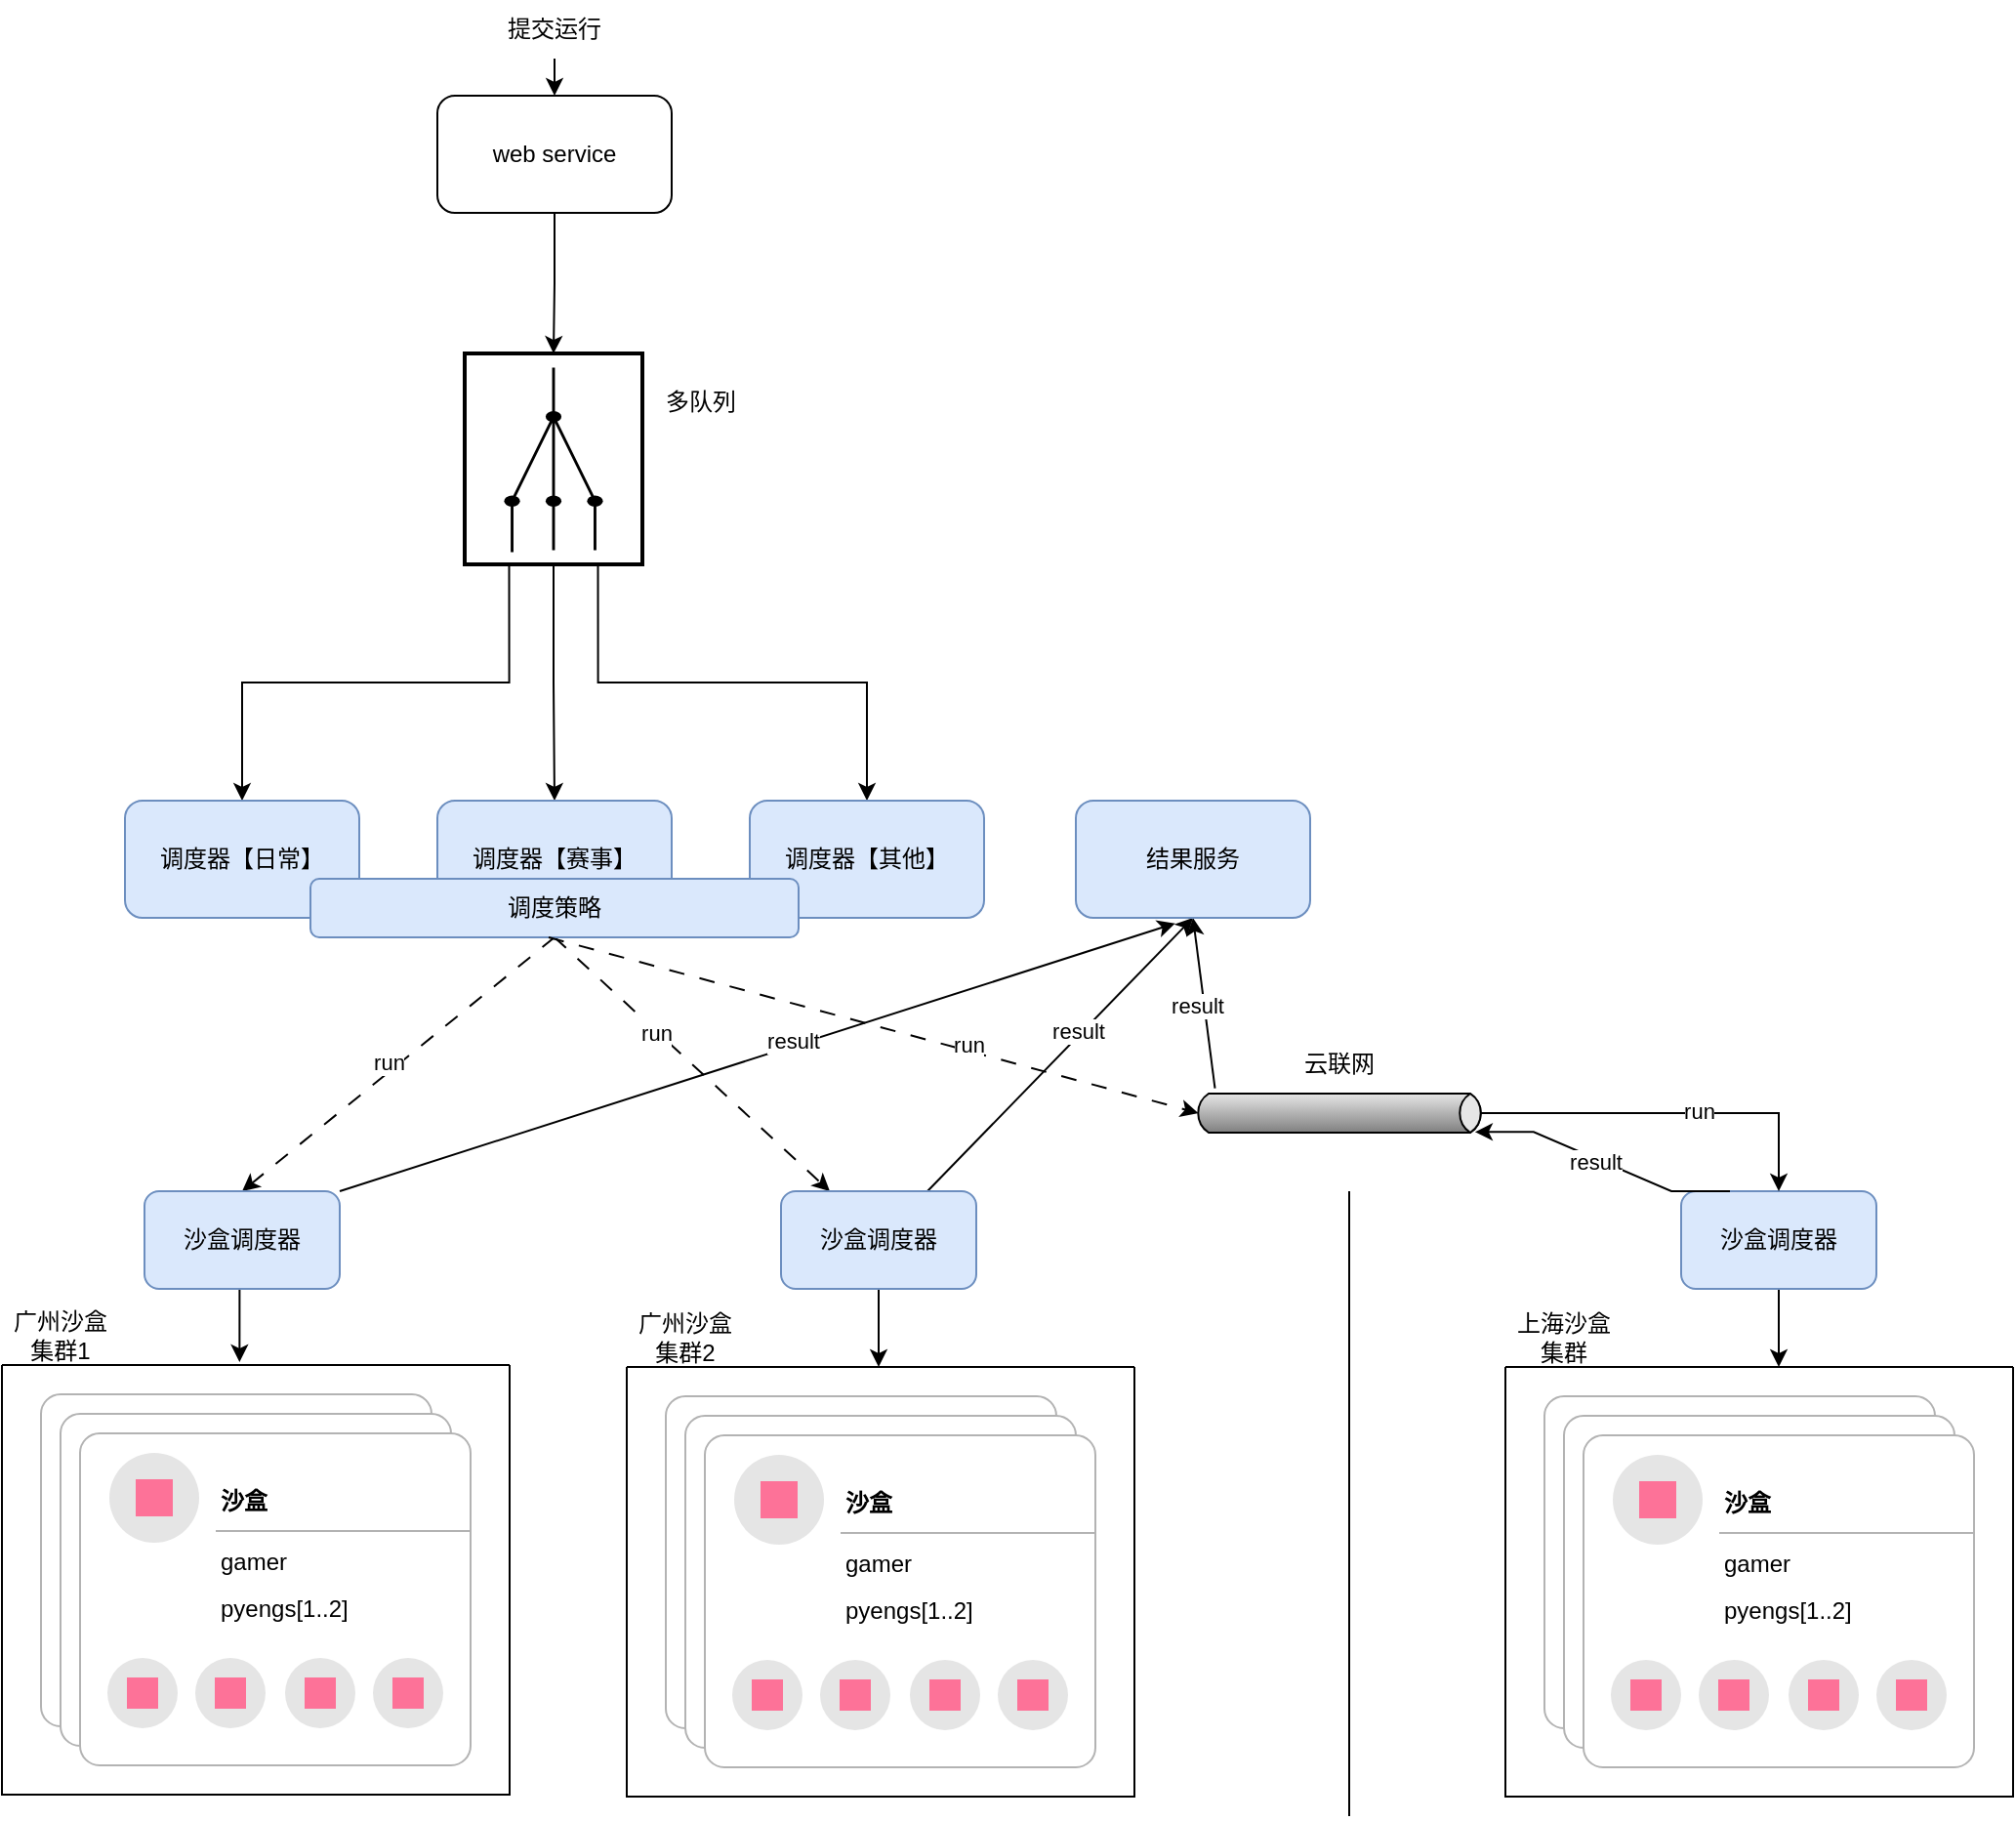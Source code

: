 <mxfile version="23.0.2" type="github">
  <diagram name="Page-1" id="2YBvvXClWsGukQMizWep">
    <mxGraphModel dx="2109" dy="701" grid="1" gridSize="10" guides="1" tooltips="1" connect="1" arrows="1" fold="1" page="1" pageScale="1" pageWidth="850" pageHeight="1100" math="0" shadow="0">
      <root>
        <mxCell id="0" />
        <mxCell id="1" parent="0" />
        <mxCell id="tqVgQ0UVKhWxxZq-fLlv-146" style="edgeStyle=orthogonalEdgeStyle;rounded=0;orthogonalLoop=1;jettySize=auto;html=1;exitX=0.5;exitY=1;exitDx=0;exitDy=0;entryX=0;entryY=0.5;entryDx=0;entryDy=0;entryPerimeter=0;" parent="1" source="tqVgQ0UVKhWxxZq-fLlv-1" target="tqVgQ0UVKhWxxZq-fLlv-4" edge="1">
          <mxGeometry relative="1" as="geometry">
            <mxPoint x="108" y="290" as="targetPoint" />
            <mxPoint x="-52" y="229" as="sourcePoint" />
          </mxGeometry>
        </mxCell>
        <mxCell id="tqVgQ0UVKhWxxZq-fLlv-1" value="web service" style="rounded=1;whiteSpace=wrap;html=1;" parent="1" vertex="1">
          <mxGeometry x="83" y="159" width="120" height="60" as="geometry" />
        </mxCell>
        <mxCell id="tqVgQ0UVKhWxxZq-fLlv-2" value="" style="endArrow=classic;html=1;rounded=0;entryX=0.5;entryY=0;entryDx=0;entryDy=0;" parent="1" target="tqVgQ0UVKhWxxZq-fLlv-1" edge="1">
          <mxGeometry width="50" height="50" relative="1" as="geometry">
            <mxPoint x="143" y="140" as="sourcePoint" />
            <mxPoint x="173" y="100" as="targetPoint" />
          </mxGeometry>
        </mxCell>
        <mxCell id="tqVgQ0UVKhWxxZq-fLlv-3" value="提交运行" style="text;html=1;strokeColor=none;fillColor=none;align=center;verticalAlign=middle;whiteSpace=wrap;rounded=0;" parent="1" vertex="1">
          <mxGeometry x="113" y="110" width="60" height="30" as="geometry" />
        </mxCell>
        <mxCell id="tqVgQ0UVKhWxxZq-fLlv-150" style="edgeStyle=orthogonalEdgeStyle;rounded=0;orthogonalLoop=1;jettySize=auto;html=1;exitX=1;exitY=0.75;exitDx=0;exitDy=0;exitPerimeter=0;entryX=0.5;entryY=0;entryDx=0;entryDy=0;" parent="1" source="tqVgQ0UVKhWxxZq-fLlv-4" target="tqVgQ0UVKhWxxZq-fLlv-6" edge="1">
          <mxGeometry relative="1" as="geometry" />
        </mxCell>
        <mxCell id="tqVgQ0UVKhWxxZq-fLlv-151" style="edgeStyle=orthogonalEdgeStyle;rounded=0;orthogonalLoop=1;jettySize=auto;html=1;exitX=1;exitY=0.5;exitDx=0;exitDy=0;exitPerimeter=0;entryX=0.5;entryY=0;entryDx=0;entryDy=0;" parent="1" source="tqVgQ0UVKhWxxZq-fLlv-4" target="tqVgQ0UVKhWxxZq-fLlv-148" edge="1">
          <mxGeometry relative="1" as="geometry" />
        </mxCell>
        <mxCell id="tqVgQ0UVKhWxxZq-fLlv-152" style="edgeStyle=orthogonalEdgeStyle;rounded=0;orthogonalLoop=1;jettySize=auto;html=1;exitX=1;exitY=0.25;exitDx=0;exitDy=0;exitPerimeter=0;entryX=0.5;entryY=0;entryDx=0;entryDy=0;" parent="1" source="tqVgQ0UVKhWxxZq-fLlv-4" target="tqVgQ0UVKhWxxZq-fLlv-149" edge="1">
          <mxGeometry relative="1" as="geometry" />
        </mxCell>
        <mxCell id="tqVgQ0UVKhWxxZq-fLlv-4" value="" style="html=1;strokeWidth=2;outlineConnect=0;dashed=0;align=center;fontSize=8;fillColor=none;verticalLabelPosition=bottom;verticalAlign=top;shape=mxgraph.eip.recipient_list;rotation=90;" parent="1" vertex="1">
          <mxGeometry x="88.5" y="299.5" width="108" height="91" as="geometry" />
        </mxCell>
        <mxCell id="tqVgQ0UVKhWxxZq-fLlv-160" style="rounded=0;orthogonalLoop=1;jettySize=auto;html=1;exitX=0.5;exitY=1;exitDx=0;exitDy=0;entryX=0.5;entryY=0;entryDx=0;entryDy=0;dashed=1;dashPattern=8 8;" parent="1" source="tqVgQ0UVKhWxxZq-fLlv-155" target="tqVgQ0UVKhWxxZq-fLlv-154" edge="1">
          <mxGeometry relative="1" as="geometry">
            <mxPoint x="-12" y="609" as="targetPoint" />
          </mxGeometry>
        </mxCell>
        <mxCell id="tqVgQ0UVKhWxxZq-fLlv-181" value="run" style="edgeLabel;html=1;align=center;verticalAlign=middle;resizable=0;points=[];" parent="tqVgQ0UVKhWxxZq-fLlv-160" vertex="1" connectable="0">
          <mxGeometry x="0.032" y="-4" relative="1" as="geometry">
            <mxPoint as="offset" />
          </mxGeometry>
        </mxCell>
        <mxCell id="tqVgQ0UVKhWxxZq-fLlv-170" style="rounded=0;orthogonalLoop=1;jettySize=auto;html=1;entryX=0.25;entryY=0;entryDx=0;entryDy=0;dashed=1;dashPattern=8 8;exitX=0.5;exitY=1;exitDx=0;exitDy=0;" parent="1" source="tqVgQ0UVKhWxxZq-fLlv-155" target="tqVgQ0UVKhWxxZq-fLlv-163" edge="1">
          <mxGeometry relative="1" as="geometry">
            <mxPoint x="140" y="600" as="sourcePoint" />
          </mxGeometry>
        </mxCell>
        <mxCell id="tqVgQ0UVKhWxxZq-fLlv-182" value="run" style="edgeLabel;html=1;align=center;verticalAlign=middle;resizable=0;points=[];" parent="tqVgQ0UVKhWxxZq-fLlv-170" vertex="1" connectable="0">
          <mxGeometry x="-0.256" y="-1" relative="1" as="geometry">
            <mxPoint as="offset" />
          </mxGeometry>
        </mxCell>
        <mxCell id="tqVgQ0UVKhWxxZq-fLlv-6" value="调度器【日常】" style="rounded=1;whiteSpace=wrap;html=1;fillColor=#dae8fc;strokeColor=#6c8ebf;" parent="1" vertex="1">
          <mxGeometry x="-77" y="520" width="120" height="60" as="geometry" />
        </mxCell>
        <mxCell id="tqVgQ0UVKhWxxZq-fLlv-55" value="" style="group" parent="1" vertex="1" connectable="0">
          <mxGeometry x="630" y="780" width="260" height="250" as="geometry" />
        </mxCell>
        <mxCell id="tqVgQ0UVKhWxxZq-fLlv-10" value="" style="swimlane;startSize=0;" parent="tqVgQ0UVKhWxxZq-fLlv-55" vertex="1">
          <mxGeometry y="30" width="260" height="220" as="geometry">
            <mxRectangle y="30" width="50" height="40" as="alternateBounds" />
          </mxGeometry>
        </mxCell>
        <mxCell id="tqVgQ0UVKhWxxZq-fLlv-13" value="" style="rounded=1;whiteSpace=wrap;html=1;strokeColor=#B3B3B3;arcSize=20;absoluteArcSize=1;" parent="tqVgQ0UVKhWxxZq-fLlv-10" vertex="1">
          <mxGeometry x="20" y="15" width="200" height="170" as="geometry" />
        </mxCell>
        <mxCell id="tqVgQ0UVKhWxxZq-fLlv-14" value="" style="ellipse;whiteSpace=wrap;html=1;aspect=fixed;strokeColor=none;fillColor=#e5e5e5;part=1;" parent="tqVgQ0UVKhWxxZq-fLlv-13" vertex="1">
          <mxGeometry width="46" height="46" relative="1" as="geometry">
            <mxPoint x="15" y="10" as="offset" />
          </mxGeometry>
        </mxCell>
        <mxCell id="tqVgQ0UVKhWxxZq-fLlv-15" value="" style="html=1;strokeColor=none;fillColor=#fd7298;part=1;" parent="tqVgQ0UVKhWxxZq-fLlv-14" vertex="1">
          <mxGeometry x="0.5" y="0.5" width="19" height="19" relative="1" as="geometry">
            <mxPoint x="-9.5" y="-9.5" as="offset" />
          </mxGeometry>
        </mxCell>
        <mxCell id="tqVgQ0UVKhWxxZq-fLlv-16" value="沙盒" style="shape=partialRectangle;whiteSpace=wrap;html=1;top=0;left=0;fillColor=none;right=0;fontStyle=1;align=left;strokeColor=#B3B3B3;part=1;" parent="tqVgQ0UVKhWxxZq-fLlv-13" vertex="1">
          <mxGeometry x="1" width="130" height="30" relative="1" as="geometry">
            <mxPoint x="-130" y="20" as="offset" />
          </mxGeometry>
        </mxCell>
        <mxCell id="tqVgQ0UVKhWxxZq-fLlv-17" value="gamer" style="text;html=1;strokeColor=none;fillColor=none;align=left;verticalAlign=middle;whiteSpace=wrap;rounded=0;part=1;" parent="tqVgQ0UVKhWxxZq-fLlv-13" vertex="1">
          <mxGeometry x="1" width="130" height="24" relative="1" as="geometry">
            <mxPoint x="-130" y="54" as="offset" />
          </mxGeometry>
        </mxCell>
        <mxCell id="tqVgQ0UVKhWxxZq-fLlv-18" value="pyengs[1..2]" style="text;html=1;strokeColor=none;fillColor=none;align=left;verticalAlign=middle;whiteSpace=wrap;rounded=0;part=1;" parent="tqVgQ0UVKhWxxZq-fLlv-13" vertex="1">
          <mxGeometry x="1" width="130" height="24" relative="1" as="geometry">
            <mxPoint x="-130" y="78" as="offset" />
          </mxGeometry>
        </mxCell>
        <mxCell id="tqVgQ0UVKhWxxZq-fLlv-19" value="" style="ellipse;whiteSpace=wrap;html=1;aspect=fixed;strokeColor=none;fillColor=#e5e5e5;part=1;" parent="tqVgQ0UVKhWxxZq-fLlv-13" vertex="1">
          <mxGeometry x="0.5" y="1" width="36" height="36" relative="1" as="geometry">
            <mxPoint x="-86" y="-55" as="offset" />
          </mxGeometry>
        </mxCell>
        <mxCell id="tqVgQ0UVKhWxxZq-fLlv-20" value="" style="html=1;strokeColor=none;fillColor=#fd7298;part=1;" parent="tqVgQ0UVKhWxxZq-fLlv-19" vertex="1">
          <mxGeometry x="0.5" y="0.5" width="16" height="16" relative="1" as="geometry">
            <mxPoint x="-8" y="-8" as="offset" />
          </mxGeometry>
        </mxCell>
        <mxCell id="tqVgQ0UVKhWxxZq-fLlv-21" value="" style="ellipse;whiteSpace=wrap;html=1;aspect=fixed;strokeColor=none;fillColor=#e5e5e5;part=1;" parent="tqVgQ0UVKhWxxZq-fLlv-13" vertex="1">
          <mxGeometry x="0.5" y="1" width="36" height="36" relative="1" as="geometry">
            <mxPoint x="-41" y="-55" as="offset" />
          </mxGeometry>
        </mxCell>
        <mxCell id="tqVgQ0UVKhWxxZq-fLlv-22" value="" style="html=1;strokeColor=none;fillColor=#fd7298;part=1;" parent="tqVgQ0UVKhWxxZq-fLlv-21" vertex="1">
          <mxGeometry x="0.5" y="0.5" width="16" height="16" relative="1" as="geometry">
            <mxPoint x="-8" y="-8" as="offset" />
          </mxGeometry>
        </mxCell>
        <mxCell id="tqVgQ0UVKhWxxZq-fLlv-23" value="" style="ellipse;whiteSpace=wrap;html=1;aspect=fixed;strokeColor=none;fillColor=#e5e5e5;part=1;" parent="tqVgQ0UVKhWxxZq-fLlv-13" vertex="1">
          <mxGeometry x="0.5" y="1" width="36" height="36" relative="1" as="geometry">
            <mxPoint x="5" y="-55" as="offset" />
          </mxGeometry>
        </mxCell>
        <mxCell id="tqVgQ0UVKhWxxZq-fLlv-24" value="" style="html=1;strokeColor=none;fillColor=#fd7298;part=1;" parent="tqVgQ0UVKhWxxZq-fLlv-23" vertex="1">
          <mxGeometry x="0.5" y="0.5" width="16" height="16" relative="1" as="geometry">
            <mxPoint x="-8" y="-8" as="offset" />
          </mxGeometry>
        </mxCell>
        <mxCell id="tqVgQ0UVKhWxxZq-fLlv-25" value="" style="ellipse;whiteSpace=wrap;html=1;aspect=fixed;strokeColor=none;fillColor=#e5e5e5;part=1;" parent="tqVgQ0UVKhWxxZq-fLlv-13" vertex="1">
          <mxGeometry x="0.5" y="1" width="36" height="36" relative="1" as="geometry">
            <mxPoint x="50" y="-55" as="offset" />
          </mxGeometry>
        </mxCell>
        <mxCell id="tqVgQ0UVKhWxxZq-fLlv-26" value="" style="html=1;strokeColor=none;fillColor=#fd7298;part=1;" parent="tqVgQ0UVKhWxxZq-fLlv-25" vertex="1">
          <mxGeometry x="0.5" y="0.5" width="16" height="16" relative="1" as="geometry">
            <mxPoint x="-8" y="-8" as="offset" />
          </mxGeometry>
        </mxCell>
        <mxCell id="tqVgQ0UVKhWxxZq-fLlv-11" value="上海沙盒集群" style="text;html=1;strokeColor=none;fillColor=none;align=center;verticalAlign=middle;whiteSpace=wrap;rounded=0;" parent="tqVgQ0UVKhWxxZq-fLlv-55" vertex="1">
          <mxGeometry width="60" height="30" as="geometry" />
        </mxCell>
        <mxCell id="tqVgQ0UVKhWxxZq-fLlv-27" value="" style="rounded=1;whiteSpace=wrap;html=1;strokeColor=#B3B3B3;arcSize=20;absoluteArcSize=1;" parent="tqVgQ0UVKhWxxZq-fLlv-55" vertex="1">
          <mxGeometry x="30" y="55" width="200" height="170" as="geometry" />
        </mxCell>
        <mxCell id="tqVgQ0UVKhWxxZq-fLlv-28" value="" style="ellipse;whiteSpace=wrap;html=1;aspect=fixed;strokeColor=none;fillColor=#e5e5e5;part=1;" parent="tqVgQ0UVKhWxxZq-fLlv-27" vertex="1">
          <mxGeometry width="46" height="46" relative="1" as="geometry">
            <mxPoint x="15" y="10" as="offset" />
          </mxGeometry>
        </mxCell>
        <mxCell id="tqVgQ0UVKhWxxZq-fLlv-29" value="" style="html=1;strokeColor=none;fillColor=#fd7298;part=1;" parent="tqVgQ0UVKhWxxZq-fLlv-28" vertex="1">
          <mxGeometry x="0.5" y="0.5" width="19" height="19" relative="1" as="geometry">
            <mxPoint x="-9.5" y="-9.5" as="offset" />
          </mxGeometry>
        </mxCell>
        <mxCell id="tqVgQ0UVKhWxxZq-fLlv-30" value="沙盒" style="shape=partialRectangle;whiteSpace=wrap;html=1;top=0;left=0;fillColor=none;right=0;fontStyle=1;align=left;strokeColor=#B3B3B3;part=1;" parent="tqVgQ0UVKhWxxZq-fLlv-27" vertex="1">
          <mxGeometry x="1" width="130" height="30" relative="1" as="geometry">
            <mxPoint x="-130" y="20" as="offset" />
          </mxGeometry>
        </mxCell>
        <mxCell id="tqVgQ0UVKhWxxZq-fLlv-31" value="gamer" style="text;html=1;strokeColor=none;fillColor=none;align=left;verticalAlign=middle;whiteSpace=wrap;rounded=0;part=1;" parent="tqVgQ0UVKhWxxZq-fLlv-27" vertex="1">
          <mxGeometry x="1" width="130" height="24" relative="1" as="geometry">
            <mxPoint x="-130" y="54" as="offset" />
          </mxGeometry>
        </mxCell>
        <mxCell id="tqVgQ0UVKhWxxZq-fLlv-32" value="pyengs[1..2]" style="text;html=1;strokeColor=none;fillColor=none;align=left;verticalAlign=middle;whiteSpace=wrap;rounded=0;part=1;" parent="tqVgQ0UVKhWxxZq-fLlv-27" vertex="1">
          <mxGeometry x="1" width="130" height="24" relative="1" as="geometry">
            <mxPoint x="-130" y="78" as="offset" />
          </mxGeometry>
        </mxCell>
        <mxCell id="tqVgQ0UVKhWxxZq-fLlv-33" value="" style="ellipse;whiteSpace=wrap;html=1;aspect=fixed;strokeColor=none;fillColor=#e5e5e5;part=1;" parent="tqVgQ0UVKhWxxZq-fLlv-27" vertex="1">
          <mxGeometry x="0.5" y="1" width="36" height="36" relative="1" as="geometry">
            <mxPoint x="-86" y="-55" as="offset" />
          </mxGeometry>
        </mxCell>
        <mxCell id="tqVgQ0UVKhWxxZq-fLlv-34" value="" style="html=1;strokeColor=none;fillColor=#fd7298;part=1;" parent="tqVgQ0UVKhWxxZq-fLlv-33" vertex="1">
          <mxGeometry x="0.5" y="0.5" width="16" height="16" relative="1" as="geometry">
            <mxPoint x="-8" y="-8" as="offset" />
          </mxGeometry>
        </mxCell>
        <mxCell id="tqVgQ0UVKhWxxZq-fLlv-35" value="" style="ellipse;whiteSpace=wrap;html=1;aspect=fixed;strokeColor=none;fillColor=#e5e5e5;part=1;" parent="tqVgQ0UVKhWxxZq-fLlv-27" vertex="1">
          <mxGeometry x="0.5" y="1" width="36" height="36" relative="1" as="geometry">
            <mxPoint x="-41" y="-55" as="offset" />
          </mxGeometry>
        </mxCell>
        <mxCell id="tqVgQ0UVKhWxxZq-fLlv-36" value="" style="html=1;strokeColor=none;fillColor=#fd7298;part=1;" parent="tqVgQ0UVKhWxxZq-fLlv-35" vertex="1">
          <mxGeometry x="0.5" y="0.5" width="16" height="16" relative="1" as="geometry">
            <mxPoint x="-8" y="-8" as="offset" />
          </mxGeometry>
        </mxCell>
        <mxCell id="tqVgQ0UVKhWxxZq-fLlv-37" value="" style="ellipse;whiteSpace=wrap;html=1;aspect=fixed;strokeColor=none;fillColor=#e5e5e5;part=1;" parent="tqVgQ0UVKhWxxZq-fLlv-27" vertex="1">
          <mxGeometry x="0.5" y="1" width="36" height="36" relative="1" as="geometry">
            <mxPoint x="5" y="-55" as="offset" />
          </mxGeometry>
        </mxCell>
        <mxCell id="tqVgQ0UVKhWxxZq-fLlv-38" value="" style="html=1;strokeColor=none;fillColor=#fd7298;part=1;" parent="tqVgQ0UVKhWxxZq-fLlv-37" vertex="1">
          <mxGeometry x="0.5" y="0.5" width="16" height="16" relative="1" as="geometry">
            <mxPoint x="-8" y="-8" as="offset" />
          </mxGeometry>
        </mxCell>
        <mxCell id="tqVgQ0UVKhWxxZq-fLlv-39" value="" style="ellipse;whiteSpace=wrap;html=1;aspect=fixed;strokeColor=none;fillColor=#e5e5e5;part=1;" parent="tqVgQ0UVKhWxxZq-fLlv-27" vertex="1">
          <mxGeometry x="0.5" y="1" width="36" height="36" relative="1" as="geometry">
            <mxPoint x="50" y="-55" as="offset" />
          </mxGeometry>
        </mxCell>
        <mxCell id="tqVgQ0UVKhWxxZq-fLlv-40" value="" style="html=1;strokeColor=none;fillColor=#fd7298;part=1;" parent="tqVgQ0UVKhWxxZq-fLlv-39" vertex="1">
          <mxGeometry x="0.5" y="0.5" width="16" height="16" relative="1" as="geometry">
            <mxPoint x="-8" y="-8" as="offset" />
          </mxGeometry>
        </mxCell>
        <mxCell id="tqVgQ0UVKhWxxZq-fLlv-41" value="" style="rounded=1;whiteSpace=wrap;html=1;strokeColor=#B3B3B3;arcSize=20;absoluteArcSize=1;" parent="tqVgQ0UVKhWxxZq-fLlv-55" vertex="1">
          <mxGeometry x="40" y="65" width="200" height="170" as="geometry" />
        </mxCell>
        <mxCell id="tqVgQ0UVKhWxxZq-fLlv-42" value="" style="ellipse;whiteSpace=wrap;html=1;aspect=fixed;strokeColor=none;fillColor=#e5e5e5;part=1;" parent="tqVgQ0UVKhWxxZq-fLlv-41" vertex="1">
          <mxGeometry width="46" height="46" relative="1" as="geometry">
            <mxPoint x="15" y="10" as="offset" />
          </mxGeometry>
        </mxCell>
        <mxCell id="tqVgQ0UVKhWxxZq-fLlv-43" value="" style="html=1;strokeColor=none;fillColor=#fd7298;part=1;" parent="tqVgQ0UVKhWxxZq-fLlv-42" vertex="1">
          <mxGeometry x="0.5" y="0.5" width="19" height="19" relative="1" as="geometry">
            <mxPoint x="-9.5" y="-9.5" as="offset" />
          </mxGeometry>
        </mxCell>
        <mxCell id="tqVgQ0UVKhWxxZq-fLlv-44" value="沙盒" style="shape=partialRectangle;whiteSpace=wrap;html=1;top=0;left=0;fillColor=none;right=0;fontStyle=1;align=left;strokeColor=#B3B3B3;part=1;" parent="tqVgQ0UVKhWxxZq-fLlv-41" vertex="1">
          <mxGeometry x="1" width="130" height="30" relative="1" as="geometry">
            <mxPoint x="-130" y="20" as="offset" />
          </mxGeometry>
        </mxCell>
        <mxCell id="tqVgQ0UVKhWxxZq-fLlv-45" value="gamer" style="text;html=1;strokeColor=none;fillColor=none;align=left;verticalAlign=middle;whiteSpace=wrap;rounded=0;part=1;" parent="tqVgQ0UVKhWxxZq-fLlv-41" vertex="1">
          <mxGeometry x="1" width="130" height="24" relative="1" as="geometry">
            <mxPoint x="-130" y="54" as="offset" />
          </mxGeometry>
        </mxCell>
        <mxCell id="tqVgQ0UVKhWxxZq-fLlv-46" value="pyengs[1..2]" style="text;html=1;strokeColor=none;fillColor=none;align=left;verticalAlign=middle;whiteSpace=wrap;rounded=0;part=1;" parent="tqVgQ0UVKhWxxZq-fLlv-41" vertex="1">
          <mxGeometry x="1" width="130" height="24" relative="1" as="geometry">
            <mxPoint x="-130" y="78" as="offset" />
          </mxGeometry>
        </mxCell>
        <mxCell id="tqVgQ0UVKhWxxZq-fLlv-47" value="" style="ellipse;whiteSpace=wrap;html=1;aspect=fixed;strokeColor=none;fillColor=#e5e5e5;part=1;" parent="tqVgQ0UVKhWxxZq-fLlv-41" vertex="1">
          <mxGeometry x="0.5" y="1" width="36" height="36" relative="1" as="geometry">
            <mxPoint x="-86" y="-55" as="offset" />
          </mxGeometry>
        </mxCell>
        <mxCell id="tqVgQ0UVKhWxxZq-fLlv-48" value="" style="html=1;strokeColor=none;fillColor=#fd7298;part=1;" parent="tqVgQ0UVKhWxxZq-fLlv-47" vertex="1">
          <mxGeometry x="0.5" y="0.5" width="16" height="16" relative="1" as="geometry">
            <mxPoint x="-8" y="-8" as="offset" />
          </mxGeometry>
        </mxCell>
        <mxCell id="tqVgQ0UVKhWxxZq-fLlv-49" value="" style="ellipse;whiteSpace=wrap;html=1;aspect=fixed;strokeColor=none;fillColor=#e5e5e5;part=1;" parent="tqVgQ0UVKhWxxZq-fLlv-41" vertex="1">
          <mxGeometry x="0.5" y="1" width="36" height="36" relative="1" as="geometry">
            <mxPoint x="-41" y="-55" as="offset" />
          </mxGeometry>
        </mxCell>
        <mxCell id="tqVgQ0UVKhWxxZq-fLlv-50" value="" style="html=1;strokeColor=none;fillColor=#fd7298;part=1;" parent="tqVgQ0UVKhWxxZq-fLlv-49" vertex="1">
          <mxGeometry x="0.5" y="0.5" width="16" height="16" relative="1" as="geometry">
            <mxPoint x="-8" y="-8" as="offset" />
          </mxGeometry>
        </mxCell>
        <mxCell id="tqVgQ0UVKhWxxZq-fLlv-51" value="" style="ellipse;whiteSpace=wrap;html=1;aspect=fixed;strokeColor=none;fillColor=#e5e5e5;part=1;" parent="tqVgQ0UVKhWxxZq-fLlv-41" vertex="1">
          <mxGeometry x="0.5" y="1" width="36" height="36" relative="1" as="geometry">
            <mxPoint x="5" y="-55" as="offset" />
          </mxGeometry>
        </mxCell>
        <mxCell id="tqVgQ0UVKhWxxZq-fLlv-52" value="" style="html=1;strokeColor=none;fillColor=#fd7298;part=1;" parent="tqVgQ0UVKhWxxZq-fLlv-51" vertex="1">
          <mxGeometry x="0.5" y="0.5" width="16" height="16" relative="1" as="geometry">
            <mxPoint x="-8" y="-8" as="offset" />
          </mxGeometry>
        </mxCell>
        <mxCell id="tqVgQ0UVKhWxxZq-fLlv-53" value="" style="ellipse;whiteSpace=wrap;html=1;aspect=fixed;strokeColor=none;fillColor=#e5e5e5;part=1;" parent="tqVgQ0UVKhWxxZq-fLlv-41" vertex="1">
          <mxGeometry x="0.5" y="1" width="36" height="36" relative="1" as="geometry">
            <mxPoint x="50" y="-55" as="offset" />
          </mxGeometry>
        </mxCell>
        <mxCell id="tqVgQ0UVKhWxxZq-fLlv-54" value="" style="html=1;strokeColor=none;fillColor=#fd7298;part=1;" parent="tqVgQ0UVKhWxxZq-fLlv-53" vertex="1">
          <mxGeometry x="0.5" y="0.5" width="16" height="16" relative="1" as="geometry">
            <mxPoint x="-8" y="-8" as="offset" />
          </mxGeometry>
        </mxCell>
        <mxCell id="tqVgQ0UVKhWxxZq-fLlv-56" value="" style="group" parent="1" vertex="1" connectable="0">
          <mxGeometry x="-140" y="779" width="260" height="250" as="geometry" />
        </mxCell>
        <mxCell id="tqVgQ0UVKhWxxZq-fLlv-57" value="" style="swimlane;startSize=0;" parent="tqVgQ0UVKhWxxZq-fLlv-56" vertex="1">
          <mxGeometry y="30" width="260" height="220" as="geometry">
            <mxRectangle y="30" width="50" height="40" as="alternateBounds" />
          </mxGeometry>
        </mxCell>
        <mxCell id="tqVgQ0UVKhWxxZq-fLlv-58" value="" style="rounded=1;whiteSpace=wrap;html=1;strokeColor=#B3B3B3;arcSize=20;absoluteArcSize=1;" parent="tqVgQ0UVKhWxxZq-fLlv-57" vertex="1">
          <mxGeometry x="20" y="15" width="200" height="170" as="geometry" />
        </mxCell>
        <mxCell id="tqVgQ0UVKhWxxZq-fLlv-59" value="" style="ellipse;whiteSpace=wrap;html=1;aspect=fixed;strokeColor=none;fillColor=#e5e5e5;part=1;" parent="tqVgQ0UVKhWxxZq-fLlv-58" vertex="1">
          <mxGeometry width="46" height="46" relative="1" as="geometry">
            <mxPoint x="15" y="10" as="offset" />
          </mxGeometry>
        </mxCell>
        <mxCell id="tqVgQ0UVKhWxxZq-fLlv-60" value="" style="html=1;strokeColor=none;fillColor=#fd7298;part=1;" parent="tqVgQ0UVKhWxxZq-fLlv-59" vertex="1">
          <mxGeometry x="0.5" y="0.5" width="19" height="19" relative="1" as="geometry">
            <mxPoint x="-9.5" y="-9.5" as="offset" />
          </mxGeometry>
        </mxCell>
        <mxCell id="tqVgQ0UVKhWxxZq-fLlv-61" value="沙盒" style="shape=partialRectangle;whiteSpace=wrap;html=1;top=0;left=0;fillColor=none;right=0;fontStyle=1;align=left;strokeColor=#B3B3B3;part=1;" parent="tqVgQ0UVKhWxxZq-fLlv-58" vertex="1">
          <mxGeometry x="1" width="130" height="30" relative="1" as="geometry">
            <mxPoint x="-130" y="20" as="offset" />
          </mxGeometry>
        </mxCell>
        <mxCell id="tqVgQ0UVKhWxxZq-fLlv-62" value="gamer" style="text;html=1;strokeColor=none;fillColor=none;align=left;verticalAlign=middle;whiteSpace=wrap;rounded=0;part=1;" parent="tqVgQ0UVKhWxxZq-fLlv-58" vertex="1">
          <mxGeometry x="1" width="130" height="24" relative="1" as="geometry">
            <mxPoint x="-130" y="54" as="offset" />
          </mxGeometry>
        </mxCell>
        <mxCell id="tqVgQ0UVKhWxxZq-fLlv-63" value="pyengs[1..2]" style="text;html=1;strokeColor=none;fillColor=none;align=left;verticalAlign=middle;whiteSpace=wrap;rounded=0;part=1;" parent="tqVgQ0UVKhWxxZq-fLlv-58" vertex="1">
          <mxGeometry x="1" width="130" height="24" relative="1" as="geometry">
            <mxPoint x="-130" y="78" as="offset" />
          </mxGeometry>
        </mxCell>
        <mxCell id="tqVgQ0UVKhWxxZq-fLlv-64" value="" style="ellipse;whiteSpace=wrap;html=1;aspect=fixed;strokeColor=none;fillColor=#e5e5e5;part=1;" parent="tqVgQ0UVKhWxxZq-fLlv-58" vertex="1">
          <mxGeometry x="0.5" y="1" width="36" height="36" relative="1" as="geometry">
            <mxPoint x="-86" y="-55" as="offset" />
          </mxGeometry>
        </mxCell>
        <mxCell id="tqVgQ0UVKhWxxZq-fLlv-65" value="" style="html=1;strokeColor=none;fillColor=#fd7298;part=1;" parent="tqVgQ0UVKhWxxZq-fLlv-64" vertex="1">
          <mxGeometry x="0.5" y="0.5" width="16" height="16" relative="1" as="geometry">
            <mxPoint x="-8" y="-8" as="offset" />
          </mxGeometry>
        </mxCell>
        <mxCell id="tqVgQ0UVKhWxxZq-fLlv-66" value="" style="ellipse;whiteSpace=wrap;html=1;aspect=fixed;strokeColor=none;fillColor=#e5e5e5;part=1;" parent="tqVgQ0UVKhWxxZq-fLlv-58" vertex="1">
          <mxGeometry x="0.5" y="1" width="36" height="36" relative="1" as="geometry">
            <mxPoint x="-41" y="-55" as="offset" />
          </mxGeometry>
        </mxCell>
        <mxCell id="tqVgQ0UVKhWxxZq-fLlv-67" value="" style="html=1;strokeColor=none;fillColor=#fd7298;part=1;" parent="tqVgQ0UVKhWxxZq-fLlv-66" vertex="1">
          <mxGeometry x="0.5" y="0.5" width="16" height="16" relative="1" as="geometry">
            <mxPoint x="-8" y="-8" as="offset" />
          </mxGeometry>
        </mxCell>
        <mxCell id="tqVgQ0UVKhWxxZq-fLlv-68" value="" style="ellipse;whiteSpace=wrap;html=1;aspect=fixed;strokeColor=none;fillColor=#e5e5e5;part=1;" parent="tqVgQ0UVKhWxxZq-fLlv-58" vertex="1">
          <mxGeometry x="0.5" y="1" width="36" height="36" relative="1" as="geometry">
            <mxPoint x="5" y="-55" as="offset" />
          </mxGeometry>
        </mxCell>
        <mxCell id="tqVgQ0UVKhWxxZq-fLlv-69" value="" style="html=1;strokeColor=none;fillColor=#fd7298;part=1;" parent="tqVgQ0UVKhWxxZq-fLlv-68" vertex="1">
          <mxGeometry x="0.5" y="0.5" width="16" height="16" relative="1" as="geometry">
            <mxPoint x="-8" y="-8" as="offset" />
          </mxGeometry>
        </mxCell>
        <mxCell id="tqVgQ0UVKhWxxZq-fLlv-70" value="" style="ellipse;whiteSpace=wrap;html=1;aspect=fixed;strokeColor=none;fillColor=#e5e5e5;part=1;" parent="tqVgQ0UVKhWxxZq-fLlv-58" vertex="1">
          <mxGeometry x="0.5" y="1" width="36" height="36" relative="1" as="geometry">
            <mxPoint x="50" y="-55" as="offset" />
          </mxGeometry>
        </mxCell>
        <mxCell id="tqVgQ0UVKhWxxZq-fLlv-71" value="" style="html=1;strokeColor=none;fillColor=#fd7298;part=1;" parent="tqVgQ0UVKhWxxZq-fLlv-70" vertex="1">
          <mxGeometry x="0.5" y="0.5" width="16" height="16" relative="1" as="geometry">
            <mxPoint x="-8" y="-8" as="offset" />
          </mxGeometry>
        </mxCell>
        <mxCell id="tqVgQ0UVKhWxxZq-fLlv-72" value="广州沙盒集群1" style="text;html=1;strokeColor=none;fillColor=none;align=center;verticalAlign=middle;whiteSpace=wrap;rounded=0;" parent="tqVgQ0UVKhWxxZq-fLlv-56" vertex="1">
          <mxGeometry width="60" height="30" as="geometry" />
        </mxCell>
        <mxCell id="tqVgQ0UVKhWxxZq-fLlv-73" value="" style="rounded=1;whiteSpace=wrap;html=1;strokeColor=#B3B3B3;arcSize=20;absoluteArcSize=1;" parent="tqVgQ0UVKhWxxZq-fLlv-56" vertex="1">
          <mxGeometry x="30" y="55" width="200" height="170" as="geometry" />
        </mxCell>
        <mxCell id="tqVgQ0UVKhWxxZq-fLlv-74" value="" style="ellipse;whiteSpace=wrap;html=1;aspect=fixed;strokeColor=none;fillColor=#e5e5e5;part=1;" parent="tqVgQ0UVKhWxxZq-fLlv-73" vertex="1">
          <mxGeometry width="46" height="46" relative="1" as="geometry">
            <mxPoint x="15" y="10" as="offset" />
          </mxGeometry>
        </mxCell>
        <mxCell id="tqVgQ0UVKhWxxZq-fLlv-75" value="" style="html=1;strokeColor=none;fillColor=#fd7298;part=1;" parent="tqVgQ0UVKhWxxZq-fLlv-74" vertex="1">
          <mxGeometry x="0.5" y="0.5" width="19" height="19" relative="1" as="geometry">
            <mxPoint x="-9.5" y="-9.5" as="offset" />
          </mxGeometry>
        </mxCell>
        <mxCell id="tqVgQ0UVKhWxxZq-fLlv-76" value="沙盒" style="shape=partialRectangle;whiteSpace=wrap;html=1;top=0;left=0;fillColor=none;right=0;fontStyle=1;align=left;strokeColor=#B3B3B3;part=1;" parent="tqVgQ0UVKhWxxZq-fLlv-73" vertex="1">
          <mxGeometry x="1" width="130" height="30" relative="1" as="geometry">
            <mxPoint x="-130" y="20" as="offset" />
          </mxGeometry>
        </mxCell>
        <mxCell id="tqVgQ0UVKhWxxZq-fLlv-77" value="gamer" style="text;html=1;strokeColor=none;fillColor=none;align=left;verticalAlign=middle;whiteSpace=wrap;rounded=0;part=1;" parent="tqVgQ0UVKhWxxZq-fLlv-73" vertex="1">
          <mxGeometry x="1" width="130" height="24" relative="1" as="geometry">
            <mxPoint x="-130" y="54" as="offset" />
          </mxGeometry>
        </mxCell>
        <mxCell id="tqVgQ0UVKhWxxZq-fLlv-78" value="pyengs[1..2]" style="text;html=1;strokeColor=none;fillColor=none;align=left;verticalAlign=middle;whiteSpace=wrap;rounded=0;part=1;" parent="tqVgQ0UVKhWxxZq-fLlv-73" vertex="1">
          <mxGeometry x="1" width="130" height="24" relative="1" as="geometry">
            <mxPoint x="-130" y="78" as="offset" />
          </mxGeometry>
        </mxCell>
        <mxCell id="tqVgQ0UVKhWxxZq-fLlv-79" value="" style="ellipse;whiteSpace=wrap;html=1;aspect=fixed;strokeColor=none;fillColor=#e5e5e5;part=1;" parent="tqVgQ0UVKhWxxZq-fLlv-73" vertex="1">
          <mxGeometry x="0.5" y="1" width="36" height="36" relative="1" as="geometry">
            <mxPoint x="-86" y="-55" as="offset" />
          </mxGeometry>
        </mxCell>
        <mxCell id="tqVgQ0UVKhWxxZq-fLlv-80" value="" style="html=1;strokeColor=none;fillColor=#fd7298;part=1;" parent="tqVgQ0UVKhWxxZq-fLlv-79" vertex="1">
          <mxGeometry x="0.5" y="0.5" width="16" height="16" relative="1" as="geometry">
            <mxPoint x="-8" y="-8" as="offset" />
          </mxGeometry>
        </mxCell>
        <mxCell id="tqVgQ0UVKhWxxZq-fLlv-81" value="" style="ellipse;whiteSpace=wrap;html=1;aspect=fixed;strokeColor=none;fillColor=#e5e5e5;part=1;" parent="tqVgQ0UVKhWxxZq-fLlv-73" vertex="1">
          <mxGeometry x="0.5" y="1" width="36" height="36" relative="1" as="geometry">
            <mxPoint x="-41" y="-55" as="offset" />
          </mxGeometry>
        </mxCell>
        <mxCell id="tqVgQ0UVKhWxxZq-fLlv-82" value="" style="html=1;strokeColor=none;fillColor=#fd7298;part=1;" parent="tqVgQ0UVKhWxxZq-fLlv-81" vertex="1">
          <mxGeometry x="0.5" y="0.5" width="16" height="16" relative="1" as="geometry">
            <mxPoint x="-8" y="-8" as="offset" />
          </mxGeometry>
        </mxCell>
        <mxCell id="tqVgQ0UVKhWxxZq-fLlv-83" value="" style="ellipse;whiteSpace=wrap;html=1;aspect=fixed;strokeColor=none;fillColor=#e5e5e5;part=1;" parent="tqVgQ0UVKhWxxZq-fLlv-73" vertex="1">
          <mxGeometry x="0.5" y="1" width="36" height="36" relative="1" as="geometry">
            <mxPoint x="5" y="-55" as="offset" />
          </mxGeometry>
        </mxCell>
        <mxCell id="tqVgQ0UVKhWxxZq-fLlv-84" value="" style="html=1;strokeColor=none;fillColor=#fd7298;part=1;" parent="tqVgQ0UVKhWxxZq-fLlv-83" vertex="1">
          <mxGeometry x="0.5" y="0.5" width="16" height="16" relative="1" as="geometry">
            <mxPoint x="-8" y="-8" as="offset" />
          </mxGeometry>
        </mxCell>
        <mxCell id="tqVgQ0UVKhWxxZq-fLlv-85" value="" style="ellipse;whiteSpace=wrap;html=1;aspect=fixed;strokeColor=none;fillColor=#e5e5e5;part=1;" parent="tqVgQ0UVKhWxxZq-fLlv-73" vertex="1">
          <mxGeometry x="0.5" y="1" width="36" height="36" relative="1" as="geometry">
            <mxPoint x="50" y="-55" as="offset" />
          </mxGeometry>
        </mxCell>
        <mxCell id="tqVgQ0UVKhWxxZq-fLlv-86" value="" style="html=1;strokeColor=none;fillColor=#fd7298;part=1;" parent="tqVgQ0UVKhWxxZq-fLlv-85" vertex="1">
          <mxGeometry x="0.5" y="0.5" width="16" height="16" relative="1" as="geometry">
            <mxPoint x="-8" y="-8" as="offset" />
          </mxGeometry>
        </mxCell>
        <mxCell id="tqVgQ0UVKhWxxZq-fLlv-87" value="" style="rounded=1;whiteSpace=wrap;html=1;strokeColor=#B3B3B3;arcSize=20;absoluteArcSize=1;" parent="tqVgQ0UVKhWxxZq-fLlv-56" vertex="1">
          <mxGeometry x="40" y="65" width="200" height="170" as="geometry" />
        </mxCell>
        <mxCell id="tqVgQ0UVKhWxxZq-fLlv-88" value="" style="ellipse;whiteSpace=wrap;html=1;aspect=fixed;strokeColor=none;fillColor=#e5e5e5;part=1;" parent="tqVgQ0UVKhWxxZq-fLlv-87" vertex="1">
          <mxGeometry width="46" height="46" relative="1" as="geometry">
            <mxPoint x="15" y="10" as="offset" />
          </mxGeometry>
        </mxCell>
        <mxCell id="tqVgQ0UVKhWxxZq-fLlv-89" value="" style="html=1;strokeColor=none;fillColor=#fd7298;part=1;" parent="tqVgQ0UVKhWxxZq-fLlv-88" vertex="1">
          <mxGeometry x="0.5" y="0.5" width="19" height="19" relative="1" as="geometry">
            <mxPoint x="-9.5" y="-9.5" as="offset" />
          </mxGeometry>
        </mxCell>
        <mxCell id="tqVgQ0UVKhWxxZq-fLlv-90" value="沙盒" style="shape=partialRectangle;whiteSpace=wrap;html=1;top=0;left=0;fillColor=none;right=0;fontStyle=1;align=left;strokeColor=#B3B3B3;part=1;" parent="tqVgQ0UVKhWxxZq-fLlv-87" vertex="1">
          <mxGeometry x="1" width="130" height="30" relative="1" as="geometry">
            <mxPoint x="-130" y="20" as="offset" />
          </mxGeometry>
        </mxCell>
        <mxCell id="tqVgQ0UVKhWxxZq-fLlv-91" value="gamer" style="text;html=1;strokeColor=none;fillColor=none;align=left;verticalAlign=middle;whiteSpace=wrap;rounded=0;part=1;" parent="tqVgQ0UVKhWxxZq-fLlv-87" vertex="1">
          <mxGeometry x="1" width="130" height="24" relative="1" as="geometry">
            <mxPoint x="-130" y="54" as="offset" />
          </mxGeometry>
        </mxCell>
        <mxCell id="tqVgQ0UVKhWxxZq-fLlv-92" value="pyengs[1..2]" style="text;html=1;strokeColor=none;fillColor=none;align=left;verticalAlign=middle;whiteSpace=wrap;rounded=0;part=1;" parent="tqVgQ0UVKhWxxZq-fLlv-87" vertex="1">
          <mxGeometry x="1" width="130" height="24" relative="1" as="geometry">
            <mxPoint x="-130" y="78" as="offset" />
          </mxGeometry>
        </mxCell>
        <mxCell id="tqVgQ0UVKhWxxZq-fLlv-93" value="" style="ellipse;whiteSpace=wrap;html=1;aspect=fixed;strokeColor=none;fillColor=#e5e5e5;part=1;" parent="tqVgQ0UVKhWxxZq-fLlv-87" vertex="1">
          <mxGeometry x="0.5" y="1" width="36" height="36" relative="1" as="geometry">
            <mxPoint x="-86" y="-55" as="offset" />
          </mxGeometry>
        </mxCell>
        <mxCell id="tqVgQ0UVKhWxxZq-fLlv-94" value="" style="html=1;strokeColor=none;fillColor=#fd7298;part=1;" parent="tqVgQ0UVKhWxxZq-fLlv-93" vertex="1">
          <mxGeometry x="0.5" y="0.5" width="16" height="16" relative="1" as="geometry">
            <mxPoint x="-8" y="-8" as="offset" />
          </mxGeometry>
        </mxCell>
        <mxCell id="tqVgQ0UVKhWxxZq-fLlv-95" value="" style="ellipse;whiteSpace=wrap;html=1;aspect=fixed;strokeColor=none;fillColor=#e5e5e5;part=1;" parent="tqVgQ0UVKhWxxZq-fLlv-87" vertex="1">
          <mxGeometry x="0.5" y="1" width="36" height="36" relative="1" as="geometry">
            <mxPoint x="-41" y="-55" as="offset" />
          </mxGeometry>
        </mxCell>
        <mxCell id="tqVgQ0UVKhWxxZq-fLlv-96" value="" style="html=1;strokeColor=none;fillColor=#fd7298;part=1;" parent="tqVgQ0UVKhWxxZq-fLlv-95" vertex="1">
          <mxGeometry x="0.5" y="0.5" width="16" height="16" relative="1" as="geometry">
            <mxPoint x="-8" y="-8" as="offset" />
          </mxGeometry>
        </mxCell>
        <mxCell id="tqVgQ0UVKhWxxZq-fLlv-97" value="" style="ellipse;whiteSpace=wrap;html=1;aspect=fixed;strokeColor=none;fillColor=#e5e5e5;part=1;" parent="tqVgQ0UVKhWxxZq-fLlv-87" vertex="1">
          <mxGeometry x="0.5" y="1" width="36" height="36" relative="1" as="geometry">
            <mxPoint x="5" y="-55" as="offset" />
          </mxGeometry>
        </mxCell>
        <mxCell id="tqVgQ0UVKhWxxZq-fLlv-98" value="" style="html=1;strokeColor=none;fillColor=#fd7298;part=1;" parent="tqVgQ0UVKhWxxZq-fLlv-97" vertex="1">
          <mxGeometry x="0.5" y="0.5" width="16" height="16" relative="1" as="geometry">
            <mxPoint x="-8" y="-8" as="offset" />
          </mxGeometry>
        </mxCell>
        <mxCell id="tqVgQ0UVKhWxxZq-fLlv-99" value="" style="ellipse;whiteSpace=wrap;html=1;aspect=fixed;strokeColor=none;fillColor=#e5e5e5;part=1;" parent="tqVgQ0UVKhWxxZq-fLlv-87" vertex="1">
          <mxGeometry x="0.5" y="1" width="36" height="36" relative="1" as="geometry">
            <mxPoint x="50" y="-55" as="offset" />
          </mxGeometry>
        </mxCell>
        <mxCell id="tqVgQ0UVKhWxxZq-fLlv-100" value="" style="html=1;strokeColor=none;fillColor=#fd7298;part=1;" parent="tqVgQ0UVKhWxxZq-fLlv-99" vertex="1">
          <mxGeometry x="0.5" y="0.5" width="16" height="16" relative="1" as="geometry">
            <mxPoint x="-8" y="-8" as="offset" />
          </mxGeometry>
        </mxCell>
        <mxCell id="tqVgQ0UVKhWxxZq-fLlv-101" value="" style="group" parent="1" vertex="1" connectable="0">
          <mxGeometry x="180" y="780" width="260" height="250" as="geometry" />
        </mxCell>
        <mxCell id="tqVgQ0UVKhWxxZq-fLlv-102" value="" style="swimlane;startSize=0;" parent="tqVgQ0UVKhWxxZq-fLlv-101" vertex="1">
          <mxGeometry y="30" width="260" height="220" as="geometry">
            <mxRectangle y="30" width="50" height="40" as="alternateBounds" />
          </mxGeometry>
        </mxCell>
        <mxCell id="tqVgQ0UVKhWxxZq-fLlv-103" value="" style="rounded=1;whiteSpace=wrap;html=1;strokeColor=#B3B3B3;arcSize=20;absoluteArcSize=1;" parent="tqVgQ0UVKhWxxZq-fLlv-102" vertex="1">
          <mxGeometry x="20" y="15" width="200" height="170" as="geometry" />
        </mxCell>
        <mxCell id="tqVgQ0UVKhWxxZq-fLlv-104" value="" style="ellipse;whiteSpace=wrap;html=1;aspect=fixed;strokeColor=none;fillColor=#e5e5e5;part=1;" parent="tqVgQ0UVKhWxxZq-fLlv-103" vertex="1">
          <mxGeometry width="46" height="46" relative="1" as="geometry">
            <mxPoint x="15" y="10" as="offset" />
          </mxGeometry>
        </mxCell>
        <mxCell id="tqVgQ0UVKhWxxZq-fLlv-105" value="" style="html=1;strokeColor=none;fillColor=#fd7298;part=1;" parent="tqVgQ0UVKhWxxZq-fLlv-104" vertex="1">
          <mxGeometry x="0.5" y="0.5" width="19" height="19" relative="1" as="geometry">
            <mxPoint x="-9.5" y="-9.5" as="offset" />
          </mxGeometry>
        </mxCell>
        <mxCell id="tqVgQ0UVKhWxxZq-fLlv-106" value="沙盒" style="shape=partialRectangle;whiteSpace=wrap;html=1;top=0;left=0;fillColor=none;right=0;fontStyle=1;align=left;strokeColor=#B3B3B3;part=1;" parent="tqVgQ0UVKhWxxZq-fLlv-103" vertex="1">
          <mxGeometry x="1" width="130" height="30" relative="1" as="geometry">
            <mxPoint x="-130" y="20" as="offset" />
          </mxGeometry>
        </mxCell>
        <mxCell id="tqVgQ0UVKhWxxZq-fLlv-107" value="gamer" style="text;html=1;strokeColor=none;fillColor=none;align=left;verticalAlign=middle;whiteSpace=wrap;rounded=0;part=1;" parent="tqVgQ0UVKhWxxZq-fLlv-103" vertex="1">
          <mxGeometry x="1" width="130" height="24" relative="1" as="geometry">
            <mxPoint x="-130" y="54" as="offset" />
          </mxGeometry>
        </mxCell>
        <mxCell id="tqVgQ0UVKhWxxZq-fLlv-108" value="pyengs[1..2]" style="text;html=1;strokeColor=none;fillColor=none;align=left;verticalAlign=middle;whiteSpace=wrap;rounded=0;part=1;" parent="tqVgQ0UVKhWxxZq-fLlv-103" vertex="1">
          <mxGeometry x="1" width="130" height="24" relative="1" as="geometry">
            <mxPoint x="-130" y="78" as="offset" />
          </mxGeometry>
        </mxCell>
        <mxCell id="tqVgQ0UVKhWxxZq-fLlv-109" value="" style="ellipse;whiteSpace=wrap;html=1;aspect=fixed;strokeColor=none;fillColor=#e5e5e5;part=1;" parent="tqVgQ0UVKhWxxZq-fLlv-103" vertex="1">
          <mxGeometry x="0.5" y="1" width="36" height="36" relative="1" as="geometry">
            <mxPoint x="-86" y="-55" as="offset" />
          </mxGeometry>
        </mxCell>
        <mxCell id="tqVgQ0UVKhWxxZq-fLlv-110" value="" style="html=1;strokeColor=none;fillColor=#fd7298;part=1;" parent="tqVgQ0UVKhWxxZq-fLlv-109" vertex="1">
          <mxGeometry x="0.5" y="0.5" width="16" height="16" relative="1" as="geometry">
            <mxPoint x="-8" y="-8" as="offset" />
          </mxGeometry>
        </mxCell>
        <mxCell id="tqVgQ0UVKhWxxZq-fLlv-111" value="" style="ellipse;whiteSpace=wrap;html=1;aspect=fixed;strokeColor=none;fillColor=#e5e5e5;part=1;" parent="tqVgQ0UVKhWxxZq-fLlv-103" vertex="1">
          <mxGeometry x="0.5" y="1" width="36" height="36" relative="1" as="geometry">
            <mxPoint x="-41" y="-55" as="offset" />
          </mxGeometry>
        </mxCell>
        <mxCell id="tqVgQ0UVKhWxxZq-fLlv-112" value="" style="html=1;strokeColor=none;fillColor=#fd7298;part=1;" parent="tqVgQ0UVKhWxxZq-fLlv-111" vertex="1">
          <mxGeometry x="0.5" y="0.5" width="16" height="16" relative="1" as="geometry">
            <mxPoint x="-8" y="-8" as="offset" />
          </mxGeometry>
        </mxCell>
        <mxCell id="tqVgQ0UVKhWxxZq-fLlv-113" value="" style="ellipse;whiteSpace=wrap;html=1;aspect=fixed;strokeColor=none;fillColor=#e5e5e5;part=1;" parent="tqVgQ0UVKhWxxZq-fLlv-103" vertex="1">
          <mxGeometry x="0.5" y="1" width="36" height="36" relative="1" as="geometry">
            <mxPoint x="5" y="-55" as="offset" />
          </mxGeometry>
        </mxCell>
        <mxCell id="tqVgQ0UVKhWxxZq-fLlv-114" value="" style="html=1;strokeColor=none;fillColor=#fd7298;part=1;" parent="tqVgQ0UVKhWxxZq-fLlv-113" vertex="1">
          <mxGeometry x="0.5" y="0.5" width="16" height="16" relative="1" as="geometry">
            <mxPoint x="-8" y="-8" as="offset" />
          </mxGeometry>
        </mxCell>
        <mxCell id="tqVgQ0UVKhWxxZq-fLlv-115" value="" style="ellipse;whiteSpace=wrap;html=1;aspect=fixed;strokeColor=none;fillColor=#e5e5e5;part=1;" parent="tqVgQ0UVKhWxxZq-fLlv-103" vertex="1">
          <mxGeometry x="0.5" y="1" width="36" height="36" relative="1" as="geometry">
            <mxPoint x="50" y="-55" as="offset" />
          </mxGeometry>
        </mxCell>
        <mxCell id="tqVgQ0UVKhWxxZq-fLlv-116" value="" style="html=1;strokeColor=none;fillColor=#fd7298;part=1;" parent="tqVgQ0UVKhWxxZq-fLlv-115" vertex="1">
          <mxGeometry x="0.5" y="0.5" width="16" height="16" relative="1" as="geometry">
            <mxPoint x="-8" y="-8" as="offset" />
          </mxGeometry>
        </mxCell>
        <mxCell id="tqVgQ0UVKhWxxZq-fLlv-117" value="广州沙盒集群2" style="text;html=1;strokeColor=none;fillColor=none;align=center;verticalAlign=middle;whiteSpace=wrap;rounded=0;" parent="tqVgQ0UVKhWxxZq-fLlv-101" vertex="1">
          <mxGeometry width="60" height="30" as="geometry" />
        </mxCell>
        <mxCell id="tqVgQ0UVKhWxxZq-fLlv-118" value="" style="rounded=1;whiteSpace=wrap;html=1;strokeColor=#B3B3B3;arcSize=20;absoluteArcSize=1;" parent="tqVgQ0UVKhWxxZq-fLlv-101" vertex="1">
          <mxGeometry x="30" y="55" width="200" height="170" as="geometry" />
        </mxCell>
        <mxCell id="tqVgQ0UVKhWxxZq-fLlv-119" value="" style="ellipse;whiteSpace=wrap;html=1;aspect=fixed;strokeColor=none;fillColor=#e5e5e5;part=1;" parent="tqVgQ0UVKhWxxZq-fLlv-118" vertex="1">
          <mxGeometry width="46" height="46" relative="1" as="geometry">
            <mxPoint x="15" y="10" as="offset" />
          </mxGeometry>
        </mxCell>
        <mxCell id="tqVgQ0UVKhWxxZq-fLlv-120" value="" style="html=1;strokeColor=none;fillColor=#fd7298;part=1;" parent="tqVgQ0UVKhWxxZq-fLlv-119" vertex="1">
          <mxGeometry x="0.5" y="0.5" width="19" height="19" relative="1" as="geometry">
            <mxPoint x="-9.5" y="-9.5" as="offset" />
          </mxGeometry>
        </mxCell>
        <mxCell id="tqVgQ0UVKhWxxZq-fLlv-121" value="沙盒" style="shape=partialRectangle;whiteSpace=wrap;html=1;top=0;left=0;fillColor=none;right=0;fontStyle=1;align=left;strokeColor=#B3B3B3;part=1;" parent="tqVgQ0UVKhWxxZq-fLlv-118" vertex="1">
          <mxGeometry x="1" width="130" height="30" relative="1" as="geometry">
            <mxPoint x="-130" y="20" as="offset" />
          </mxGeometry>
        </mxCell>
        <mxCell id="tqVgQ0UVKhWxxZq-fLlv-122" value="gamer" style="text;html=1;strokeColor=none;fillColor=none;align=left;verticalAlign=middle;whiteSpace=wrap;rounded=0;part=1;" parent="tqVgQ0UVKhWxxZq-fLlv-118" vertex="1">
          <mxGeometry x="1" width="130" height="24" relative="1" as="geometry">
            <mxPoint x="-130" y="54" as="offset" />
          </mxGeometry>
        </mxCell>
        <mxCell id="tqVgQ0UVKhWxxZq-fLlv-123" value="pyengs[1..2]" style="text;html=1;strokeColor=none;fillColor=none;align=left;verticalAlign=middle;whiteSpace=wrap;rounded=0;part=1;" parent="tqVgQ0UVKhWxxZq-fLlv-118" vertex="1">
          <mxGeometry x="1" width="130" height="24" relative="1" as="geometry">
            <mxPoint x="-130" y="78" as="offset" />
          </mxGeometry>
        </mxCell>
        <mxCell id="tqVgQ0UVKhWxxZq-fLlv-124" value="" style="ellipse;whiteSpace=wrap;html=1;aspect=fixed;strokeColor=none;fillColor=#e5e5e5;part=1;" parent="tqVgQ0UVKhWxxZq-fLlv-118" vertex="1">
          <mxGeometry x="0.5" y="1" width="36" height="36" relative="1" as="geometry">
            <mxPoint x="-86" y="-55" as="offset" />
          </mxGeometry>
        </mxCell>
        <mxCell id="tqVgQ0UVKhWxxZq-fLlv-125" value="" style="html=1;strokeColor=none;fillColor=#fd7298;part=1;" parent="tqVgQ0UVKhWxxZq-fLlv-124" vertex="1">
          <mxGeometry x="0.5" y="0.5" width="16" height="16" relative="1" as="geometry">
            <mxPoint x="-8" y="-8" as="offset" />
          </mxGeometry>
        </mxCell>
        <mxCell id="tqVgQ0UVKhWxxZq-fLlv-126" value="" style="ellipse;whiteSpace=wrap;html=1;aspect=fixed;strokeColor=none;fillColor=#e5e5e5;part=1;" parent="tqVgQ0UVKhWxxZq-fLlv-118" vertex="1">
          <mxGeometry x="0.5" y="1" width="36" height="36" relative="1" as="geometry">
            <mxPoint x="-41" y="-55" as="offset" />
          </mxGeometry>
        </mxCell>
        <mxCell id="tqVgQ0UVKhWxxZq-fLlv-127" value="" style="html=1;strokeColor=none;fillColor=#fd7298;part=1;" parent="tqVgQ0UVKhWxxZq-fLlv-126" vertex="1">
          <mxGeometry x="0.5" y="0.5" width="16" height="16" relative="1" as="geometry">
            <mxPoint x="-8" y="-8" as="offset" />
          </mxGeometry>
        </mxCell>
        <mxCell id="tqVgQ0UVKhWxxZq-fLlv-128" value="" style="ellipse;whiteSpace=wrap;html=1;aspect=fixed;strokeColor=none;fillColor=#e5e5e5;part=1;" parent="tqVgQ0UVKhWxxZq-fLlv-118" vertex="1">
          <mxGeometry x="0.5" y="1" width="36" height="36" relative="1" as="geometry">
            <mxPoint x="5" y="-55" as="offset" />
          </mxGeometry>
        </mxCell>
        <mxCell id="tqVgQ0UVKhWxxZq-fLlv-129" value="" style="html=1;strokeColor=none;fillColor=#fd7298;part=1;" parent="tqVgQ0UVKhWxxZq-fLlv-128" vertex="1">
          <mxGeometry x="0.5" y="0.5" width="16" height="16" relative="1" as="geometry">
            <mxPoint x="-8" y="-8" as="offset" />
          </mxGeometry>
        </mxCell>
        <mxCell id="tqVgQ0UVKhWxxZq-fLlv-130" value="" style="ellipse;whiteSpace=wrap;html=1;aspect=fixed;strokeColor=none;fillColor=#e5e5e5;part=1;" parent="tqVgQ0UVKhWxxZq-fLlv-118" vertex="1">
          <mxGeometry x="0.5" y="1" width="36" height="36" relative="1" as="geometry">
            <mxPoint x="50" y="-55" as="offset" />
          </mxGeometry>
        </mxCell>
        <mxCell id="tqVgQ0UVKhWxxZq-fLlv-131" value="" style="html=1;strokeColor=none;fillColor=#fd7298;part=1;" parent="tqVgQ0UVKhWxxZq-fLlv-130" vertex="1">
          <mxGeometry x="0.5" y="0.5" width="16" height="16" relative="1" as="geometry">
            <mxPoint x="-8" y="-8" as="offset" />
          </mxGeometry>
        </mxCell>
        <mxCell id="tqVgQ0UVKhWxxZq-fLlv-132" value="" style="rounded=1;whiteSpace=wrap;html=1;strokeColor=#B3B3B3;arcSize=20;absoluteArcSize=1;" parent="tqVgQ0UVKhWxxZq-fLlv-101" vertex="1">
          <mxGeometry x="40" y="65" width="200" height="170" as="geometry" />
        </mxCell>
        <mxCell id="tqVgQ0UVKhWxxZq-fLlv-133" value="" style="ellipse;whiteSpace=wrap;html=1;aspect=fixed;strokeColor=none;fillColor=#e5e5e5;part=1;" parent="tqVgQ0UVKhWxxZq-fLlv-132" vertex="1">
          <mxGeometry width="46" height="46" relative="1" as="geometry">
            <mxPoint x="15" y="10" as="offset" />
          </mxGeometry>
        </mxCell>
        <mxCell id="tqVgQ0UVKhWxxZq-fLlv-134" value="" style="html=1;strokeColor=none;fillColor=#fd7298;part=1;" parent="tqVgQ0UVKhWxxZq-fLlv-133" vertex="1">
          <mxGeometry x="0.5" y="0.5" width="19" height="19" relative="1" as="geometry">
            <mxPoint x="-9.5" y="-9.5" as="offset" />
          </mxGeometry>
        </mxCell>
        <mxCell id="tqVgQ0UVKhWxxZq-fLlv-135" value="沙盒" style="shape=partialRectangle;whiteSpace=wrap;html=1;top=0;left=0;fillColor=none;right=0;fontStyle=1;align=left;strokeColor=#B3B3B3;part=1;" parent="tqVgQ0UVKhWxxZq-fLlv-132" vertex="1">
          <mxGeometry x="1" width="130" height="30" relative="1" as="geometry">
            <mxPoint x="-130" y="20" as="offset" />
          </mxGeometry>
        </mxCell>
        <mxCell id="tqVgQ0UVKhWxxZq-fLlv-136" value="gamer" style="text;html=1;strokeColor=none;fillColor=none;align=left;verticalAlign=middle;whiteSpace=wrap;rounded=0;part=1;" parent="tqVgQ0UVKhWxxZq-fLlv-132" vertex="1">
          <mxGeometry x="1" width="130" height="24" relative="1" as="geometry">
            <mxPoint x="-130" y="54" as="offset" />
          </mxGeometry>
        </mxCell>
        <mxCell id="tqVgQ0UVKhWxxZq-fLlv-137" value="pyengs[1..2]" style="text;html=1;strokeColor=none;fillColor=none;align=left;verticalAlign=middle;whiteSpace=wrap;rounded=0;part=1;" parent="tqVgQ0UVKhWxxZq-fLlv-132" vertex="1">
          <mxGeometry x="1" width="130" height="24" relative="1" as="geometry">
            <mxPoint x="-130" y="78" as="offset" />
          </mxGeometry>
        </mxCell>
        <mxCell id="tqVgQ0UVKhWxxZq-fLlv-138" value="" style="ellipse;whiteSpace=wrap;html=1;aspect=fixed;strokeColor=none;fillColor=#e5e5e5;part=1;" parent="tqVgQ0UVKhWxxZq-fLlv-132" vertex="1">
          <mxGeometry x="0.5" y="1" width="36" height="36" relative="1" as="geometry">
            <mxPoint x="-86" y="-55" as="offset" />
          </mxGeometry>
        </mxCell>
        <mxCell id="tqVgQ0UVKhWxxZq-fLlv-139" value="" style="html=1;strokeColor=none;fillColor=#fd7298;part=1;" parent="tqVgQ0UVKhWxxZq-fLlv-138" vertex="1">
          <mxGeometry x="0.5" y="0.5" width="16" height="16" relative="1" as="geometry">
            <mxPoint x="-8" y="-8" as="offset" />
          </mxGeometry>
        </mxCell>
        <mxCell id="tqVgQ0UVKhWxxZq-fLlv-140" value="" style="ellipse;whiteSpace=wrap;html=1;aspect=fixed;strokeColor=none;fillColor=#e5e5e5;part=1;" parent="tqVgQ0UVKhWxxZq-fLlv-132" vertex="1">
          <mxGeometry x="0.5" y="1" width="36" height="36" relative="1" as="geometry">
            <mxPoint x="-41" y="-55" as="offset" />
          </mxGeometry>
        </mxCell>
        <mxCell id="tqVgQ0UVKhWxxZq-fLlv-141" value="" style="html=1;strokeColor=none;fillColor=#fd7298;part=1;" parent="tqVgQ0UVKhWxxZq-fLlv-140" vertex="1">
          <mxGeometry x="0.5" y="0.5" width="16" height="16" relative="1" as="geometry">
            <mxPoint x="-8" y="-8" as="offset" />
          </mxGeometry>
        </mxCell>
        <mxCell id="tqVgQ0UVKhWxxZq-fLlv-142" value="" style="ellipse;whiteSpace=wrap;html=1;aspect=fixed;strokeColor=none;fillColor=#e5e5e5;part=1;" parent="tqVgQ0UVKhWxxZq-fLlv-132" vertex="1">
          <mxGeometry x="0.5" y="1" width="36" height="36" relative="1" as="geometry">
            <mxPoint x="5" y="-55" as="offset" />
          </mxGeometry>
        </mxCell>
        <mxCell id="tqVgQ0UVKhWxxZq-fLlv-143" value="" style="html=1;strokeColor=none;fillColor=#fd7298;part=1;" parent="tqVgQ0UVKhWxxZq-fLlv-142" vertex="1">
          <mxGeometry x="0.5" y="0.5" width="16" height="16" relative="1" as="geometry">
            <mxPoint x="-8" y="-8" as="offset" />
          </mxGeometry>
        </mxCell>
        <mxCell id="tqVgQ0UVKhWxxZq-fLlv-144" value="" style="ellipse;whiteSpace=wrap;html=1;aspect=fixed;strokeColor=none;fillColor=#e5e5e5;part=1;" parent="tqVgQ0UVKhWxxZq-fLlv-132" vertex="1">
          <mxGeometry x="0.5" y="1" width="36" height="36" relative="1" as="geometry">
            <mxPoint x="50" y="-55" as="offset" />
          </mxGeometry>
        </mxCell>
        <mxCell id="tqVgQ0UVKhWxxZq-fLlv-145" value="" style="html=1;strokeColor=none;fillColor=#fd7298;part=1;" parent="tqVgQ0UVKhWxxZq-fLlv-144" vertex="1">
          <mxGeometry x="0.5" y="0.5" width="16" height="16" relative="1" as="geometry">
            <mxPoint x="-8" y="-8" as="offset" />
          </mxGeometry>
        </mxCell>
        <mxCell id="tqVgQ0UVKhWxxZq-fLlv-148" value="调度器【赛事】" style="rounded=1;whiteSpace=wrap;html=1;fillColor=#dae8fc;strokeColor=#6c8ebf;" parent="1" vertex="1">
          <mxGeometry x="83" y="520" width="120" height="60" as="geometry" />
        </mxCell>
        <mxCell id="tqVgQ0UVKhWxxZq-fLlv-149" value="调度器【其他】" style="rounded=1;whiteSpace=wrap;html=1;fillColor=#dae8fc;strokeColor=#6c8ebf;" parent="1" vertex="1">
          <mxGeometry x="243" y="520" width="120" height="60" as="geometry" />
        </mxCell>
        <mxCell id="tqVgQ0UVKhWxxZq-fLlv-156" style="edgeStyle=orthogonalEdgeStyle;rounded=0;orthogonalLoop=1;jettySize=auto;html=1;exitX=0.5;exitY=1;exitDx=0;exitDy=0;entryX=0.468;entryY=-0.007;entryDx=0;entryDy=0;entryPerimeter=0;" parent="1" source="tqVgQ0UVKhWxxZq-fLlv-154" target="tqVgQ0UVKhWxxZq-fLlv-57" edge="1">
          <mxGeometry relative="1" as="geometry">
            <mxPoint x="-20" y="810" as="targetPoint" />
          </mxGeometry>
        </mxCell>
        <mxCell id="tqVgQ0UVKhWxxZq-fLlv-154" value="沙盒调度器" style="rounded=1;whiteSpace=wrap;html=1;fillColor=#dae8fc;strokeColor=#6c8ebf;" parent="1" vertex="1">
          <mxGeometry x="-67" y="720" width="100" height="50" as="geometry" />
        </mxCell>
        <mxCell id="tqVgQ0UVKhWxxZq-fLlv-155" value="调度策略" style="rounded=1;whiteSpace=wrap;html=1;fillColor=#dae8fc;strokeColor=#6c8ebf;" parent="1" vertex="1">
          <mxGeometry x="18" y="560" width="250" height="30" as="geometry" />
        </mxCell>
        <mxCell id="tqVgQ0UVKhWxxZq-fLlv-164" style="edgeStyle=orthogonalEdgeStyle;rounded=0;orthogonalLoop=1;jettySize=auto;html=1;exitX=0.5;exitY=1;exitDx=0;exitDy=0;" parent="1" source="tqVgQ0UVKhWxxZq-fLlv-163" edge="1">
          <mxGeometry relative="1" as="geometry">
            <mxPoint x="309" y="810" as="targetPoint" />
          </mxGeometry>
        </mxCell>
        <mxCell id="tqVgQ0UVKhWxxZq-fLlv-178" style="rounded=0;orthogonalLoop=1;jettySize=auto;html=1;exitX=0.75;exitY=0;exitDx=0;exitDy=0;entryX=0.5;entryY=1;entryDx=0;entryDy=0;" parent="1" source="tqVgQ0UVKhWxxZq-fLlv-163" target="tqVgQ0UVKhWxxZq-fLlv-176" edge="1">
          <mxGeometry relative="1" as="geometry" />
        </mxCell>
        <mxCell id="tqVgQ0UVKhWxxZq-fLlv-187" value="result" style="edgeLabel;html=1;align=center;verticalAlign=middle;resizable=0;points=[];" parent="tqVgQ0UVKhWxxZq-fLlv-178" vertex="1" connectable="0">
          <mxGeometry x="0.152" y="2" relative="1" as="geometry">
            <mxPoint as="offset" />
          </mxGeometry>
        </mxCell>
        <mxCell id="tqVgQ0UVKhWxxZq-fLlv-163" value="沙盒调度器" style="rounded=1;whiteSpace=wrap;html=1;fillColor=#dae8fc;strokeColor=#6c8ebf;" parent="1" vertex="1">
          <mxGeometry x="259" y="720" width="100" height="50" as="geometry" />
        </mxCell>
        <mxCell id="tqVgQ0UVKhWxxZq-fLlv-168" style="edgeStyle=orthogonalEdgeStyle;rounded=0;orthogonalLoop=1;jettySize=auto;html=1;exitX=0.5;exitY=1;exitDx=0;exitDy=0;" parent="1" source="tqVgQ0UVKhWxxZq-fLlv-167" edge="1">
          <mxGeometry relative="1" as="geometry">
            <mxPoint x="770" y="810" as="targetPoint" />
          </mxGeometry>
        </mxCell>
        <mxCell id="tqVgQ0UVKhWxxZq-fLlv-167" value="沙盒调度器" style="rounded=1;whiteSpace=wrap;html=1;fillColor=#dae8fc;strokeColor=#6c8ebf;" parent="1" vertex="1">
          <mxGeometry x="720" y="720" width="100" height="50" as="geometry" />
        </mxCell>
        <mxCell id="tqVgQ0UVKhWxxZq-fLlv-169" value="" style="endArrow=none;html=1;rounded=0;" parent="1" edge="1">
          <mxGeometry width="50" height="50" relative="1" as="geometry">
            <mxPoint x="550" y="1040" as="sourcePoint" />
            <mxPoint x="550" y="720" as="targetPoint" />
          </mxGeometry>
        </mxCell>
        <mxCell id="tqVgQ0UVKhWxxZq-fLlv-173" style="edgeStyle=orthogonalEdgeStyle;rounded=0;orthogonalLoop=1;jettySize=auto;html=1;exitX=1;exitY=0.5;exitDx=-2.7;exitDy=0;exitPerimeter=0;entryX=0.5;entryY=0;entryDx=0;entryDy=0;" parent="1" source="tqVgQ0UVKhWxxZq-fLlv-171" target="tqVgQ0UVKhWxxZq-fLlv-167" edge="1">
          <mxGeometry relative="1" as="geometry" />
        </mxCell>
        <mxCell id="tqVgQ0UVKhWxxZq-fLlv-184" value="run" style="edgeLabel;html=1;align=center;verticalAlign=middle;resizable=0;points=[];" parent="tqVgQ0UVKhWxxZq-fLlv-173" vertex="1" connectable="0">
          <mxGeometry x="0.158" y="1" relative="1" as="geometry">
            <mxPoint as="offset" />
          </mxGeometry>
        </mxCell>
        <mxCell id="tqVgQ0UVKhWxxZq-fLlv-180" style="rounded=0;orthogonalLoop=1;jettySize=auto;html=1;exitX=0.075;exitY=0.184;exitDx=0;exitDy=0;exitPerimeter=0;entryX=0.5;entryY=1;entryDx=0;entryDy=0;" parent="1" source="tqVgQ0UVKhWxxZq-fLlv-171" target="tqVgQ0UVKhWxxZq-fLlv-176" edge="1">
          <mxGeometry relative="1" as="geometry" />
        </mxCell>
        <mxCell id="tqVgQ0UVKhWxxZq-fLlv-186" value="result" style="edgeLabel;html=1;align=center;verticalAlign=middle;resizable=0;points=[];" parent="tqVgQ0UVKhWxxZq-fLlv-180" vertex="1" connectable="0">
          <mxGeometry x="-0.019" y="4" relative="1" as="geometry">
            <mxPoint as="offset" />
          </mxGeometry>
        </mxCell>
        <mxCell id="tqVgQ0UVKhWxxZq-fLlv-171" value="" style="strokeWidth=1;outlineConnect=0;dashed=0;align=center;html=1;fontSize=8;shape=mxgraph.eip.messageChannel;verticalLabelPosition=bottom;labelBackgroundColor=#ffffff;verticalAlign=top;" parent="1" vertex="1">
          <mxGeometry x="470" y="660" width="150" height="40" as="geometry" />
        </mxCell>
        <mxCell id="tqVgQ0UVKhWxxZq-fLlv-172" value="云联网" style="text;html=1;strokeColor=none;fillColor=none;align=center;verticalAlign=middle;whiteSpace=wrap;rounded=0;" parent="1" vertex="1">
          <mxGeometry x="515" y="640" width="60" height="30" as="geometry" />
        </mxCell>
        <mxCell id="tqVgQ0UVKhWxxZq-fLlv-174" style="rounded=0;orthogonalLoop=1;jettySize=auto;html=1;entryX=0;entryY=0.5;entryDx=2.7;entryDy=0;entryPerimeter=0;dashed=1;dashPattern=8 8;" parent="1" target="tqVgQ0UVKhWxxZq-fLlv-171" edge="1">
          <mxGeometry relative="1" as="geometry">
            <mxPoint x="140" y="590" as="sourcePoint" />
          </mxGeometry>
        </mxCell>
        <mxCell id="tqVgQ0UVKhWxxZq-fLlv-183" value="run" style="edgeLabel;html=1;align=center;verticalAlign=middle;resizable=0;points=[];" parent="tqVgQ0UVKhWxxZq-fLlv-174" vertex="1" connectable="0">
          <mxGeometry x="0.287" y="3" relative="1" as="geometry">
            <mxPoint as="offset" />
          </mxGeometry>
        </mxCell>
        <mxCell id="tqVgQ0UVKhWxxZq-fLlv-175" value="多队列" style="text;html=1;strokeColor=none;fillColor=none;align=center;verticalAlign=middle;whiteSpace=wrap;rounded=0;" parent="1" vertex="1">
          <mxGeometry x="193" y="300" width="50" height="31" as="geometry" />
        </mxCell>
        <mxCell id="tqVgQ0UVKhWxxZq-fLlv-176" value="结果服务" style="rounded=1;whiteSpace=wrap;html=1;fillColor=#dae8fc;strokeColor=#6c8ebf;" parent="1" vertex="1">
          <mxGeometry x="410" y="520" width="120" height="60" as="geometry" />
        </mxCell>
        <mxCell id="tqVgQ0UVKhWxxZq-fLlv-177" style="rounded=0;orthogonalLoop=1;jettySize=auto;html=1;exitX=1;exitY=0;exitDx=0;exitDy=0;entryX=0.424;entryY=1.047;entryDx=0;entryDy=0;entryPerimeter=0;" parent="1" source="tqVgQ0UVKhWxxZq-fLlv-154" target="tqVgQ0UVKhWxxZq-fLlv-176" edge="1">
          <mxGeometry relative="1" as="geometry" />
        </mxCell>
        <mxCell id="tqVgQ0UVKhWxxZq-fLlv-188" value="result" style="edgeLabel;html=1;align=center;verticalAlign=middle;resizable=0;points=[];" parent="tqVgQ0UVKhWxxZq-fLlv-177" vertex="1" connectable="0">
          <mxGeometry x="0.089" y="3" relative="1" as="geometry">
            <mxPoint as="offset" />
          </mxGeometry>
        </mxCell>
        <mxCell id="tqVgQ0UVKhWxxZq-fLlv-179" style="edgeStyle=entityRelationEdgeStyle;rounded=0;orthogonalLoop=1;jettySize=auto;html=1;exitX=0.25;exitY=0;exitDx=0;exitDy=0;entryX=0.963;entryY=0.741;entryDx=0;entryDy=0;entryPerimeter=0;" parent="1" source="tqVgQ0UVKhWxxZq-fLlv-167" target="tqVgQ0UVKhWxxZq-fLlv-171" edge="1">
          <mxGeometry relative="1" as="geometry" />
        </mxCell>
        <mxCell id="tqVgQ0UVKhWxxZq-fLlv-185" value="result" style="edgeLabel;html=1;align=center;verticalAlign=middle;resizable=0;points=[];" parent="tqVgQ0UVKhWxxZq-fLlv-179" vertex="1" connectable="0">
          <mxGeometry x="0.05" y="2" relative="1" as="geometry">
            <mxPoint as="offset" />
          </mxGeometry>
        </mxCell>
      </root>
    </mxGraphModel>
  </diagram>
</mxfile>
